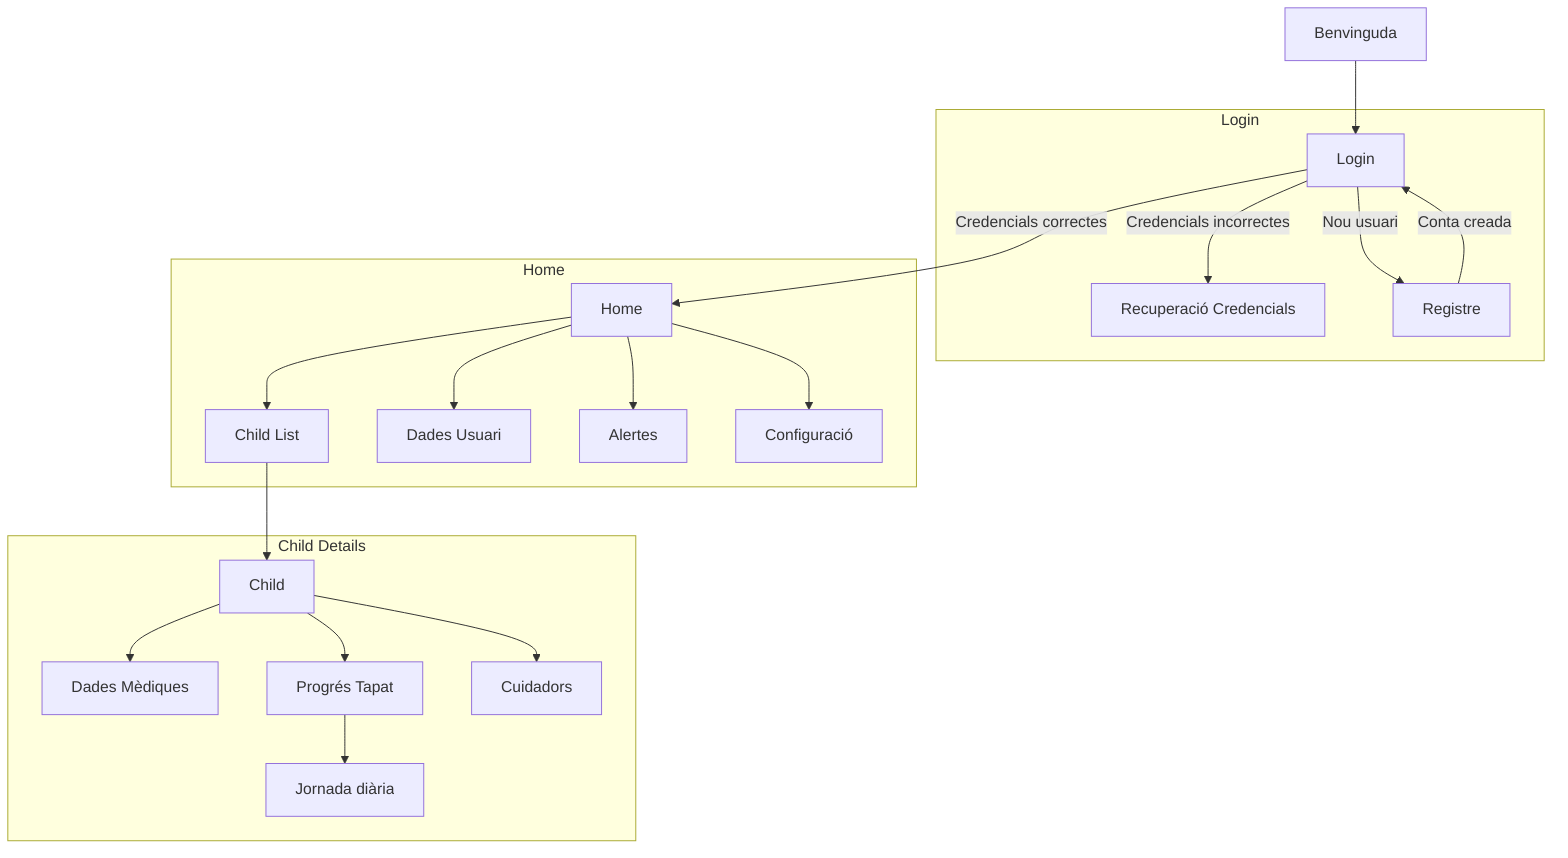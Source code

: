 flowchart TD;
    A[Benvinguda] --> B[Login]
    B -->|Credencials correctes| D[Home] 
    subgraph Login
    B -->|Credencials incorrectes| L[Recuperació Credencials]
    B -->|Nou usuari| C[Registre]
    C -->|Conta creada| B
    %%L --> B
    
    end
    subgraph Home
    D --> E[Child List]
    D --> F[Dades Usuari]
    D --> N[Alertes]
    D --> G[Configuració]
    end
    subgraph Child Details
    E --> H[Child]
    H --> I[Dades Mèdiques]
    H --> J[Progrés Tapat]
    J --> M[Jornada diària]
    H --> K[Cuidadors]
    end